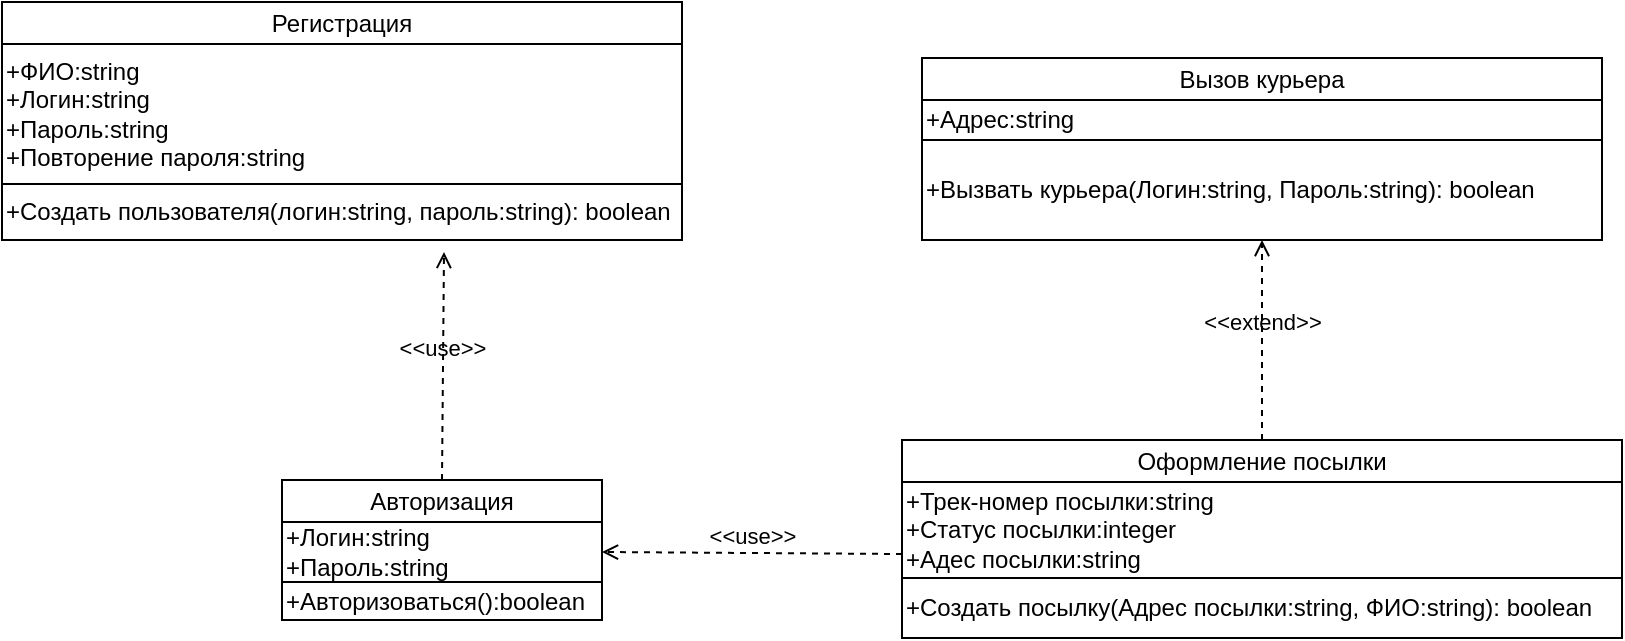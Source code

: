 <mxfile version="18.0.6" type="device"><diagram id="N-GADN3hEbA-36iFdk5G" name="Страница 1"><mxGraphModel dx="595" dy="864" grid="1" gridSize="10" guides="1" tooltips="1" connect="1" arrows="1" fold="1" page="1" pageScale="1" pageWidth="827" pageHeight="1169" math="0" shadow="0"><root><mxCell id="0"/><mxCell id="1" parent="0"/><mxCell id="O7Y-em_zpebJNC36ik01-1" value="Вызов курьера" style="rounded=0;whiteSpace=wrap;html=1;" parent="1" vertex="1"><mxGeometry x="1520" y="69" width="340" height="21" as="geometry"/></mxCell><mxCell id="O7Y-em_zpebJNC36ik01-2" value="+Адрес:string" style="rounded=0;whiteSpace=wrap;html=1;fillColor=none;align=left;" parent="1" vertex="1"><mxGeometry x="1520" y="90" width="340" height="20" as="geometry"/></mxCell><mxCell id="O7Y-em_zpebJNC36ik01-3" value="+Вызвать курьера(Логин:string, Пароль:string): boolean" style="rounded=0;whiteSpace=wrap;html=1;fillColor=none;align=left;" parent="1" vertex="1"><mxGeometry x="1520" y="110" width="340" height="50" as="geometry"/></mxCell><mxCell id="oSDpqNxIQ4j5xJFq6ho6-1" value="Регистрация" style="rounded=0;whiteSpace=wrap;html=1;" vertex="1" parent="1"><mxGeometry x="1060" y="41" width="340" height="21" as="geometry"/></mxCell><mxCell id="oSDpqNxIQ4j5xJFq6ho6-2" value="+ФИО:string&lt;br&gt;+Логин:string&lt;br&gt;+Пароль:string&lt;br&gt;+Повторение пароля:string" style="rounded=0;whiteSpace=wrap;html=1;fillColor=none;align=left;" vertex="1" parent="1"><mxGeometry x="1060" y="62" width="340" height="70" as="geometry"/></mxCell><mxCell id="oSDpqNxIQ4j5xJFq6ho6-3" value="+Создать пользователя(логин:string, пароль:string): boolean" style="rounded=0;whiteSpace=wrap;html=1;fillColor=none;align=left;" vertex="1" parent="1"><mxGeometry x="1060" y="132" width="340" height="28" as="geometry"/></mxCell><mxCell id="oSDpqNxIQ4j5xJFq6ho6-4" value="Оформление посылки" style="rounded=0;whiteSpace=wrap;html=1;" vertex="1" parent="1"><mxGeometry x="1510" y="260" width="360" height="21" as="geometry"/></mxCell><mxCell id="oSDpqNxIQ4j5xJFq6ho6-5" value="+Трек-номер посылки:string&lt;br&gt;+Статус посылки:integer&lt;br&gt;+Адес посылки:string" style="rounded=0;whiteSpace=wrap;html=1;fillColor=none;align=left;" vertex="1" parent="1"><mxGeometry x="1510" y="281" width="360" height="48" as="geometry"/></mxCell><mxCell id="oSDpqNxIQ4j5xJFq6ho6-6" value="+Создать посылку(Адрес посылки:string, ФИО:string): boolean" style="rounded=0;whiteSpace=wrap;html=1;fillColor=none;align=left;" vertex="1" parent="1"><mxGeometry x="1510" y="329" width="360" height="30" as="geometry"/></mxCell><mxCell id="oSDpqNxIQ4j5xJFq6ho6-7" value="Авторизация" style="rounded=0;whiteSpace=wrap;html=1;" vertex="1" parent="1"><mxGeometry x="1200" y="280" width="160" height="21" as="geometry"/></mxCell><mxCell id="oSDpqNxIQ4j5xJFq6ho6-8" value="+Логин:string&lt;br&gt;+Пароль:string" style="rounded=0;whiteSpace=wrap;html=1;fillColor=none;align=left;" vertex="1" parent="1"><mxGeometry x="1200" y="301" width="160" height="30" as="geometry"/></mxCell><mxCell id="oSDpqNxIQ4j5xJFq6ho6-9" value="+Авторизоваться():boolean" style="rounded=0;whiteSpace=wrap;html=1;fillColor=none;align=left;" vertex="1" parent="1"><mxGeometry x="1200" y="331" width="160" height="19" as="geometry"/></mxCell><mxCell id="oSDpqNxIQ4j5xJFq6ho6-10" value="&amp;lt;&amp;lt;use&amp;gt;&amp;gt;" style="html=1;verticalAlign=bottom;labelBackgroundColor=none;endArrow=open;endFill=0;dashed=1;rounded=0;exitX=0.5;exitY=0;exitDx=0;exitDy=0;entryX=0.65;entryY=1.214;entryDx=0;entryDy=0;entryPerimeter=0;" edge="1" parent="1" source="oSDpqNxIQ4j5xJFq6ho6-7" target="oSDpqNxIQ4j5xJFq6ho6-3"><mxGeometry width="160" relative="1" as="geometry"><mxPoint x="1160" y="140" as="sourcePoint"/><mxPoint x="1320" y="140" as="targetPoint"/></mxGeometry></mxCell><mxCell id="oSDpqNxIQ4j5xJFq6ho6-11" value="&amp;lt;&amp;lt;use&amp;gt;&amp;gt;" style="html=1;verticalAlign=bottom;labelBackgroundColor=none;endArrow=open;endFill=0;dashed=1;rounded=0;exitX=0;exitY=0.75;exitDx=0;exitDy=0;entryX=1;entryY=0.5;entryDx=0;entryDy=0;" edge="1" parent="1" source="oSDpqNxIQ4j5xJFq6ho6-5" target="oSDpqNxIQ4j5xJFq6ho6-8"><mxGeometry width="160" relative="1" as="geometry"><mxPoint x="1290" y="290" as="sourcePoint"/><mxPoint x="1291" y="175.992" as="targetPoint"/></mxGeometry></mxCell><mxCell id="oSDpqNxIQ4j5xJFq6ho6-13" value="&amp;lt;&amp;lt;extend&amp;gt;&amp;gt;" style="html=1;verticalAlign=bottom;labelBackgroundColor=none;endArrow=open;endFill=0;dashed=1;rounded=0;exitX=0.5;exitY=0;exitDx=0;exitDy=0;entryX=0.5;entryY=1;entryDx=0;entryDy=0;" edge="1" parent="1" source="oSDpqNxIQ4j5xJFq6ho6-4" target="O7Y-em_zpebJNC36ik01-3"><mxGeometry width="160" relative="1" as="geometry"><mxPoint x="1160" y="170" as="sourcePoint"/><mxPoint x="1320" y="170" as="targetPoint"/></mxGeometry></mxCell></root></mxGraphModel></diagram></mxfile>